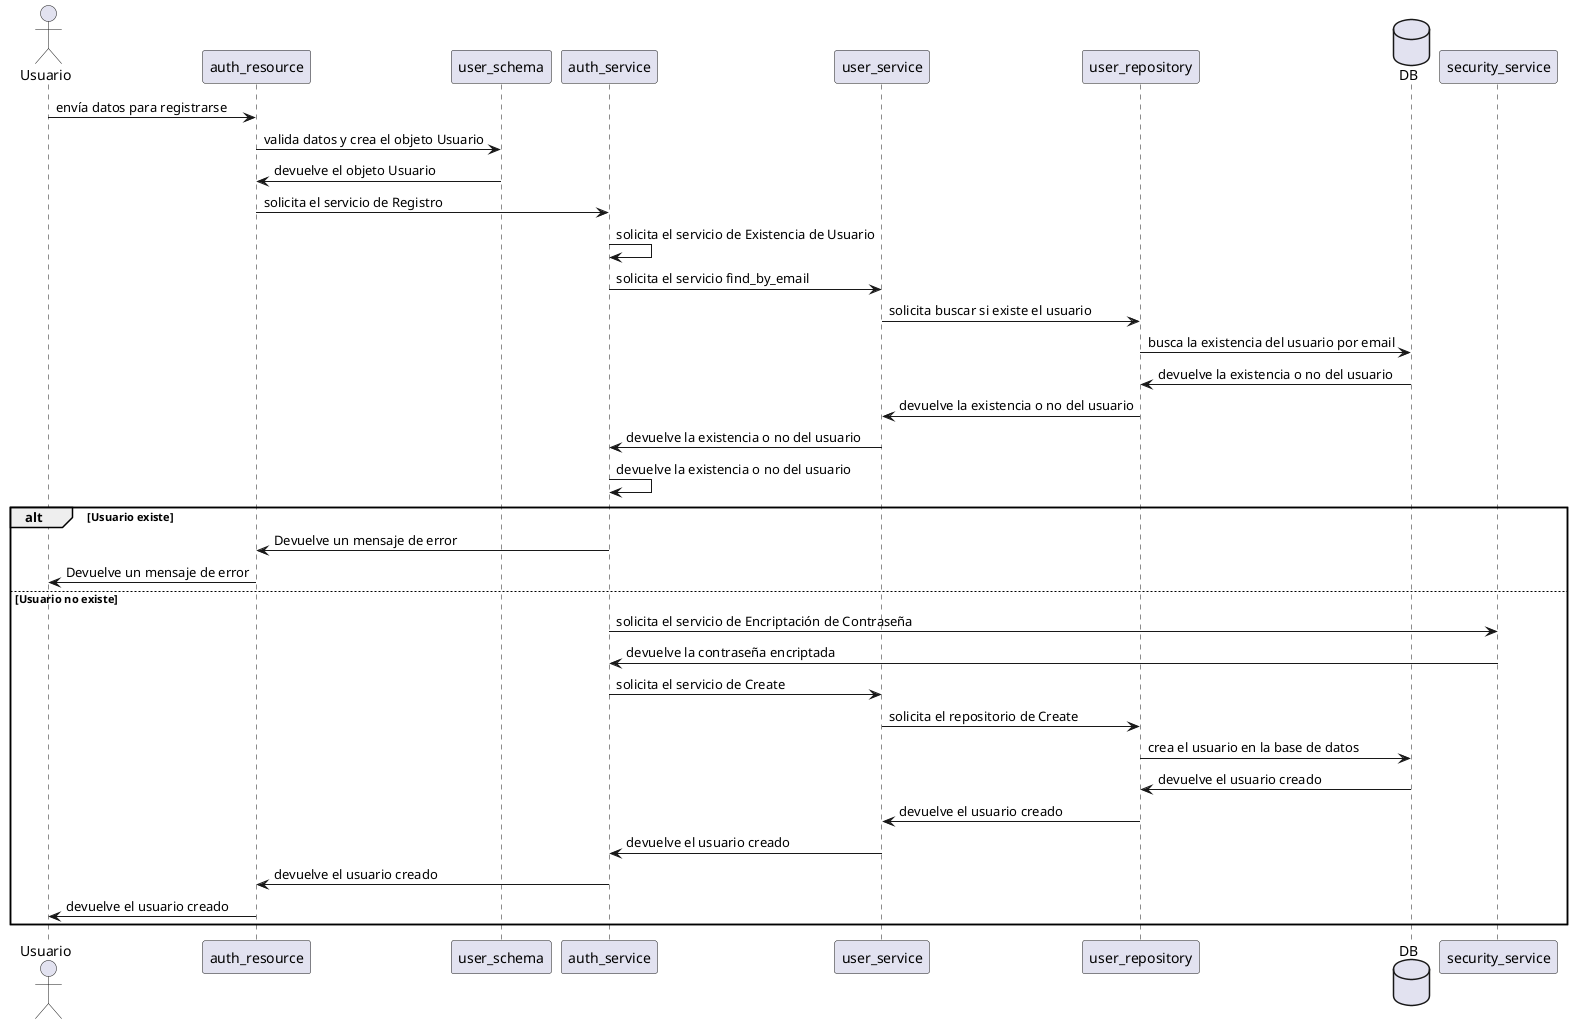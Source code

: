 @startuml Diagrama de secuencia - Registrarse

actor Usuario


Usuario -> auth_resource: envía datos para registrarse
auth_resource -> user_schema: valida datos y crea el objeto Usuario
user_schema -> auth_resource: devuelve el objeto Usuario
auth_resource -> auth_service: solicita el servicio de Registro
auth_service -> auth_service: solicita el servicio de Existencia de Usuario
auth_service -> user_service: solicita el servicio find_by_email
user_service -> user_repository: solicita buscar si existe el usuario

database DB

user_repository -> DB: busca la existencia del usuario por email
DB -> user_repository: devuelve la existencia o no del usuario
user_repository -> user_service: devuelve la existencia o no del usuario
user_service -> auth_service: devuelve la existencia o no del usuario
auth_service -> auth_service: devuelve la existencia o no del usuario
alt Usuario existe
    auth_service -> auth_resource: Devuelve un mensaje de error
    auth_resource -> Usuario: Devuelve un mensaje de error
else Usuario no existe
    auth_service -> security_service: solicita el servicio de Encriptación de Contraseña
    security_service -> auth_service: devuelve la contraseña encriptada
    auth_service -> user_service: solicita el servicio de Create
    user_service -> user_repository: solicita el repositorio de Create
    user_repository -> DB: crea el usuario en la base de datos
    DB -> user_repository: devuelve el usuario creado
    user_repository -> user_service: devuelve el usuario creado
    user_service -> auth_service: devuelve el usuario creado
    auth_service -> auth_resource: devuelve el usuario creado
    auth_resource -> Usuario: devuelve el usuario creado
end

@enduml